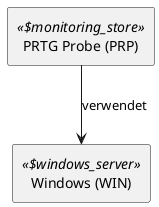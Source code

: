 @startuml

skinparam monochrome true
skinparam componentStyle uml2


show stereotype

rectangle PRTG__F_Probe__F___N_PRP__O_ as "PRTG Probe (PRP)" <<$monitoring_store>> {
}

rectangle Windows__F___N_WIN__O_ as "Windows (WIN)" <<$windows_server>> {
}
PRTG__F_Probe__F___N_PRP__O_ -down-> Windows__F___N_WIN__O_ : verwendet 

' Begin Protected Region [[layouting]]

' End Protected Region   [[layouting]]
@enduml
' Actifsource ID=[dc5bfacd-eaac-11e8-88d3-bfc6b992bdec,ff99c6c4-0e19-11e9-8b4c-f9aec93d8b56,Hash]
